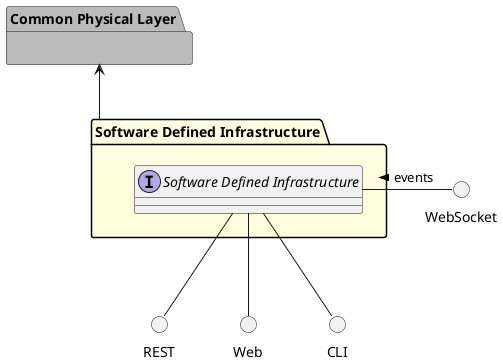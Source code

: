 @startuml


package "Common Physical Layer" #bbbbbb {

}


package "Software Defined Infrastructure" #lightyellow {

    interface "Software Defined Infrastructure" as i {
    
    
    }
}

circle REST
circle Web
circle CLI
circle WebSocket

i -down- Web
i -down- CLI
i -down- REST
WebSocket -left- i: events >

package "Software Defined Infrastructure" #lightyellow {


}


    "Common Physical Layer" <-- "Software Defined Infrastructure"


@enduml
